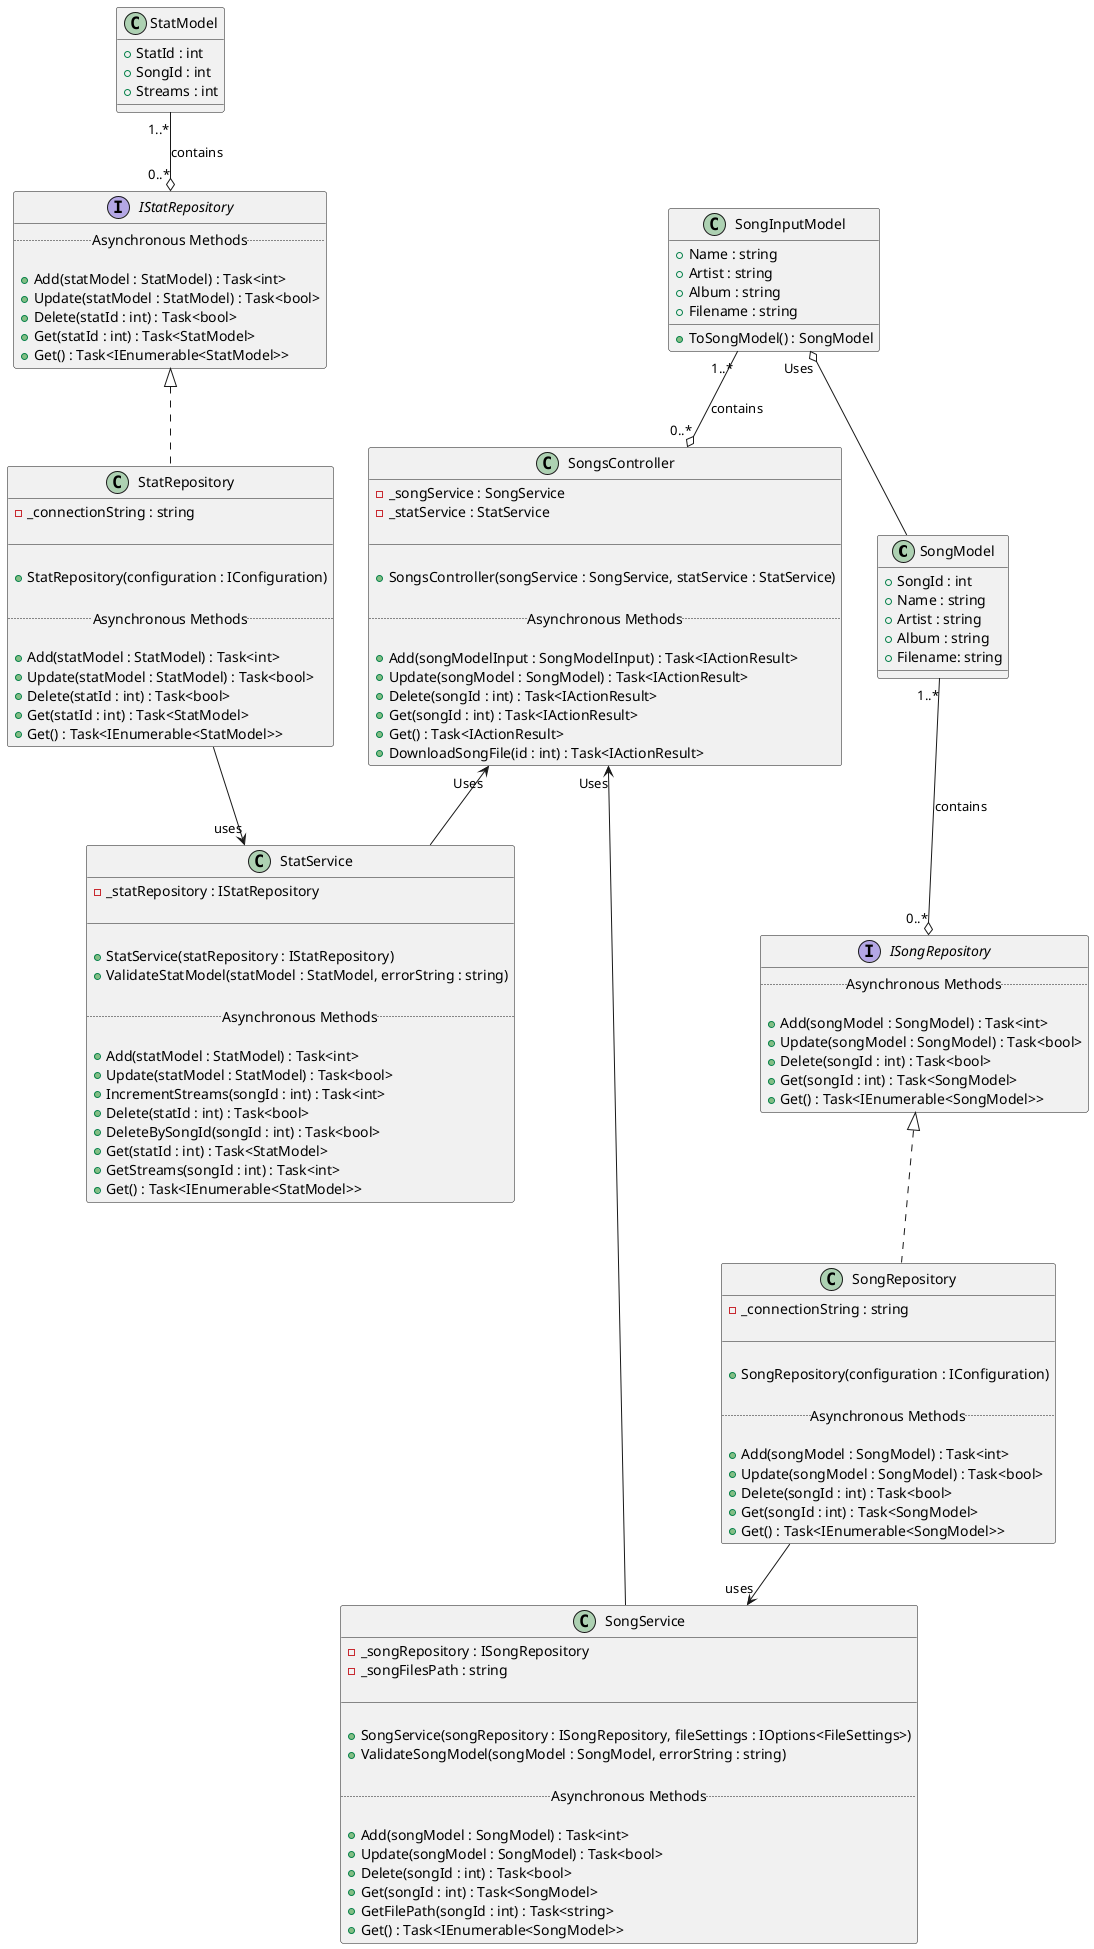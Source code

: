 @startuml Spookify - Data Stream Class Diagram

    SongModel "1..*" --o "0..*" ISongRepository : contains
    class SongModel {
        + SongId : int
        + Name : string
        + Artist : string
        + Album : string
        + Filename: string
    }

    StatModel "1..*" --o "0..*" IStatRepository : contains
    class StatModel {
        + StatId : int
        + SongId : int
        + Streams : int
    }

    SongInputModel "Uses" o--  SongModel
    SongInputModel "1..*" --o "0..*" SongsController : contains
    class SongInputModel {
        + Name : string
        + Artist : string
        + Album : string
        + Filename : string
        __
        + ToSongModel() : SongModel
    }

    interface ISongRepository {
        .. Asynchronous Methods ..

        + Add(songModel : SongModel) : Task<int>
        + Update(songModel : SongModel) : Task<bool>
        + Delete(songId : int) : Task<bool>
        + Get(songId : int) : Task<SongModel>
        + Get() : Task<IEnumerable<SongModel>>
    }

    interface IStatRepository {
        .. Asynchronous Methods ..

        + Add(statModel : StatModel) : Task<int>
        + Update(statModel : StatModel) : Task<bool>
        + Delete(statId : int) : Task<bool>
        + Get(statId : int) : Task<StatModel>
        + Get() : Task<IEnumerable<StatModel>>
    }

    class SongRepository implements ISongRepository
    SongRepository --> "uses" SongService
    class SongRepository {
        - _connectionString : string

        __

        + SongRepository(configuration : IConfiguration)

        .. Asynchronous Methods ..

        + Add(songModel : SongModel) : Task<int>
        + Update(songModel : SongModel) : Task<bool>
        + Delete(songId : int) : Task<bool>
        + Get(songId : int) : Task<SongModel>
        + Get() : Task<IEnumerable<SongModel>>
    }

    class StatRepository implements IStatRepository
    StatRepository --> "uses" StatService
    class StatRepository {
        - _connectionString : string

        __

        + StatRepository(configuration : IConfiguration)

        .. Asynchronous Methods ..

        + Add(statModel : StatModel) : Task<int>
        + Update(statModel : StatModel) : Task<bool>
        + Delete(statId : int) : Task<bool>
        + Get(statId : int) : Task<StatModel>
        + Get() : Task<IEnumerable<StatModel>>
    }

    class SongService {
        - _songRepository : ISongRepository
        - _songFilesPath : string
        
        __

        + SongService(songRepository : ISongRepository, fileSettings : IOptions<FileSettings>)
        + ValidateSongModel(songModel : SongModel, errorString : string)
        
        .. Asynchronous Methods ..

        + Add(songModel : SongModel) : Task<int>
        + Update(songModel : SongModel) : Task<bool>
        + Delete(songId : int) : Task<bool>
        + Get(songId : int) : Task<SongModel>
        + GetFilePath(songId : int) : Task<string>
        + Get() : Task<IEnumerable<SongModel>>
    }

    class StatService {
        - _statRepository : IStatRepository

        __

        + StatService(statRepository : IStatRepository)
        + ValidateStatModel(statModel : StatModel, errorString : string)

        .. Asynchronous Methods ..

        + Add(statModel : StatModel) : Task<int>
        + Update(statModel : StatModel) : Task<bool>
        + IncrementStreams(songId : int) : Task<int>
        + Delete(statId : int) : Task<bool>
        + DeleteBySongId(songId : int) : Task<bool>
        + Get(statId : int) : Task<StatModel>
        + GetStreams(songId : int) : Task<int>
        + Get() : Task<IEnumerable<StatModel>>
    }

    SongsController "Uses" <-- SongService
    SongsController "Uses" <-- StatService
    class SongsController {
        - _songService : SongService
        - _statService : StatService

        __

        + SongsController(songService : SongService, statService : StatService)

        .. Asynchronous Methods ..

        + Add(songModelInput : SongModelInput) : Task<IActionResult>
        + Update(songModel : SongModel) : Task<IActionResult>
        + Delete(songId : int) : Task<IActionResult>
        + Get(songId : int) : Task<IActionResult>
        + Get() : Task<IActionResult>
        + DownloadSongFile(id : int) : Task<IActionResult>
    }

@enduml